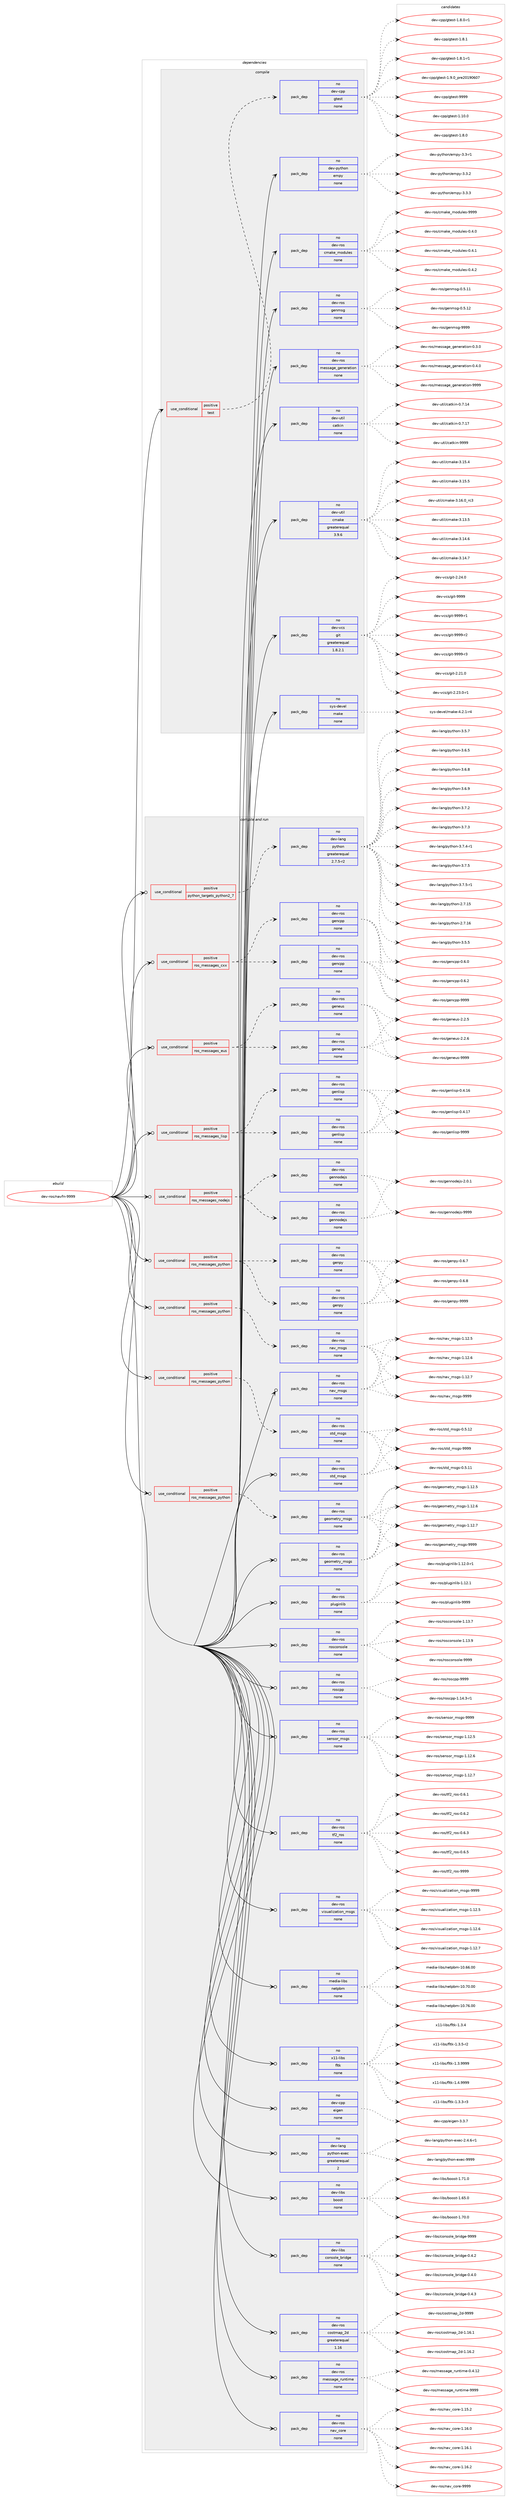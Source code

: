 digraph prolog {

# *************
# Graph options
# *************

newrank=true;
concentrate=true;
compound=true;
graph [rankdir=LR,fontname=Helvetica,fontsize=10,ranksep=1.5];#, ranksep=2.5, nodesep=0.2];
edge  [arrowhead=vee];
node  [fontname=Helvetica,fontsize=10];

# **********
# The ebuild
# **********

subgraph cluster_leftcol {
color=gray;
rank=same;
label=<<i>ebuild</i>>;
id [label="dev-ros/navfn-9999", color=red, width=4, href="../dev-ros/navfn-9999.svg"];
}

# ****************
# The dependencies
# ****************

subgraph cluster_midcol {
color=gray;
label=<<i>dependencies</i>>;
subgraph cluster_compile {
fillcolor="#eeeeee";
style=filled;
label=<<i>compile</i>>;
subgraph cond153958 {
dependency656986 [label=<<TABLE BORDER="0" CELLBORDER="1" CELLSPACING="0" CELLPADDING="4"><TR><TD ROWSPAN="3" CELLPADDING="10">use_conditional</TD></TR><TR><TD>positive</TD></TR><TR><TD>test</TD></TR></TABLE>>, shape=none, color=red];
subgraph pack491122 {
dependency656987 [label=<<TABLE BORDER="0" CELLBORDER="1" CELLSPACING="0" CELLPADDING="4" WIDTH="220"><TR><TD ROWSPAN="6" CELLPADDING="30">pack_dep</TD></TR><TR><TD WIDTH="110">no</TD></TR><TR><TD>dev-cpp</TD></TR><TR><TD>gtest</TD></TR><TR><TD>none</TD></TR><TR><TD></TD></TR></TABLE>>, shape=none, color=blue];
}
dependency656986:e -> dependency656987:w [weight=20,style="dashed",arrowhead="vee"];
}
id:e -> dependency656986:w [weight=20,style="solid",arrowhead="vee"];
subgraph pack491123 {
dependency656988 [label=<<TABLE BORDER="0" CELLBORDER="1" CELLSPACING="0" CELLPADDING="4" WIDTH="220"><TR><TD ROWSPAN="6" CELLPADDING="30">pack_dep</TD></TR><TR><TD WIDTH="110">no</TD></TR><TR><TD>dev-python</TD></TR><TR><TD>empy</TD></TR><TR><TD>none</TD></TR><TR><TD></TD></TR></TABLE>>, shape=none, color=blue];
}
id:e -> dependency656988:w [weight=20,style="solid",arrowhead="vee"];
subgraph pack491124 {
dependency656989 [label=<<TABLE BORDER="0" CELLBORDER="1" CELLSPACING="0" CELLPADDING="4" WIDTH="220"><TR><TD ROWSPAN="6" CELLPADDING="30">pack_dep</TD></TR><TR><TD WIDTH="110">no</TD></TR><TR><TD>dev-ros</TD></TR><TR><TD>cmake_modules</TD></TR><TR><TD>none</TD></TR><TR><TD></TD></TR></TABLE>>, shape=none, color=blue];
}
id:e -> dependency656989:w [weight=20,style="solid",arrowhead="vee"];
subgraph pack491125 {
dependency656990 [label=<<TABLE BORDER="0" CELLBORDER="1" CELLSPACING="0" CELLPADDING="4" WIDTH="220"><TR><TD ROWSPAN="6" CELLPADDING="30">pack_dep</TD></TR><TR><TD WIDTH="110">no</TD></TR><TR><TD>dev-ros</TD></TR><TR><TD>genmsg</TD></TR><TR><TD>none</TD></TR><TR><TD></TD></TR></TABLE>>, shape=none, color=blue];
}
id:e -> dependency656990:w [weight=20,style="solid",arrowhead="vee"];
subgraph pack491126 {
dependency656991 [label=<<TABLE BORDER="0" CELLBORDER="1" CELLSPACING="0" CELLPADDING="4" WIDTH="220"><TR><TD ROWSPAN="6" CELLPADDING="30">pack_dep</TD></TR><TR><TD WIDTH="110">no</TD></TR><TR><TD>dev-ros</TD></TR><TR><TD>message_generation</TD></TR><TR><TD>none</TD></TR><TR><TD></TD></TR></TABLE>>, shape=none, color=blue];
}
id:e -> dependency656991:w [weight=20,style="solid",arrowhead="vee"];
subgraph pack491127 {
dependency656992 [label=<<TABLE BORDER="0" CELLBORDER="1" CELLSPACING="0" CELLPADDING="4" WIDTH="220"><TR><TD ROWSPAN="6" CELLPADDING="30">pack_dep</TD></TR><TR><TD WIDTH="110">no</TD></TR><TR><TD>dev-util</TD></TR><TR><TD>catkin</TD></TR><TR><TD>none</TD></TR><TR><TD></TD></TR></TABLE>>, shape=none, color=blue];
}
id:e -> dependency656992:w [weight=20,style="solid",arrowhead="vee"];
subgraph pack491128 {
dependency656993 [label=<<TABLE BORDER="0" CELLBORDER="1" CELLSPACING="0" CELLPADDING="4" WIDTH="220"><TR><TD ROWSPAN="6" CELLPADDING="30">pack_dep</TD></TR><TR><TD WIDTH="110">no</TD></TR><TR><TD>dev-util</TD></TR><TR><TD>cmake</TD></TR><TR><TD>greaterequal</TD></TR><TR><TD>3.9.6</TD></TR></TABLE>>, shape=none, color=blue];
}
id:e -> dependency656993:w [weight=20,style="solid",arrowhead="vee"];
subgraph pack491129 {
dependency656994 [label=<<TABLE BORDER="0" CELLBORDER="1" CELLSPACING="0" CELLPADDING="4" WIDTH="220"><TR><TD ROWSPAN="6" CELLPADDING="30">pack_dep</TD></TR><TR><TD WIDTH="110">no</TD></TR><TR><TD>dev-vcs</TD></TR><TR><TD>git</TD></TR><TR><TD>greaterequal</TD></TR><TR><TD>1.8.2.1</TD></TR></TABLE>>, shape=none, color=blue];
}
id:e -> dependency656994:w [weight=20,style="solid",arrowhead="vee"];
subgraph pack491130 {
dependency656995 [label=<<TABLE BORDER="0" CELLBORDER="1" CELLSPACING="0" CELLPADDING="4" WIDTH="220"><TR><TD ROWSPAN="6" CELLPADDING="30">pack_dep</TD></TR><TR><TD WIDTH="110">no</TD></TR><TR><TD>sys-devel</TD></TR><TR><TD>make</TD></TR><TR><TD>none</TD></TR><TR><TD></TD></TR></TABLE>>, shape=none, color=blue];
}
id:e -> dependency656995:w [weight=20,style="solid",arrowhead="vee"];
}
subgraph cluster_compileandrun {
fillcolor="#eeeeee";
style=filled;
label=<<i>compile and run</i>>;
subgraph cond153959 {
dependency656996 [label=<<TABLE BORDER="0" CELLBORDER="1" CELLSPACING="0" CELLPADDING="4"><TR><TD ROWSPAN="3" CELLPADDING="10">use_conditional</TD></TR><TR><TD>positive</TD></TR><TR><TD>python_targets_python2_7</TD></TR></TABLE>>, shape=none, color=red];
subgraph pack491131 {
dependency656997 [label=<<TABLE BORDER="0" CELLBORDER="1" CELLSPACING="0" CELLPADDING="4" WIDTH="220"><TR><TD ROWSPAN="6" CELLPADDING="30">pack_dep</TD></TR><TR><TD WIDTH="110">no</TD></TR><TR><TD>dev-lang</TD></TR><TR><TD>python</TD></TR><TR><TD>greaterequal</TD></TR><TR><TD>2.7.5-r2</TD></TR></TABLE>>, shape=none, color=blue];
}
dependency656996:e -> dependency656997:w [weight=20,style="dashed",arrowhead="vee"];
}
id:e -> dependency656996:w [weight=20,style="solid",arrowhead="odotvee"];
subgraph cond153960 {
dependency656998 [label=<<TABLE BORDER="0" CELLBORDER="1" CELLSPACING="0" CELLPADDING="4"><TR><TD ROWSPAN="3" CELLPADDING="10">use_conditional</TD></TR><TR><TD>positive</TD></TR><TR><TD>ros_messages_cxx</TD></TR></TABLE>>, shape=none, color=red];
subgraph pack491132 {
dependency656999 [label=<<TABLE BORDER="0" CELLBORDER="1" CELLSPACING="0" CELLPADDING="4" WIDTH="220"><TR><TD ROWSPAN="6" CELLPADDING="30">pack_dep</TD></TR><TR><TD WIDTH="110">no</TD></TR><TR><TD>dev-ros</TD></TR><TR><TD>gencpp</TD></TR><TR><TD>none</TD></TR><TR><TD></TD></TR></TABLE>>, shape=none, color=blue];
}
dependency656998:e -> dependency656999:w [weight=20,style="dashed",arrowhead="vee"];
subgraph pack491133 {
dependency657000 [label=<<TABLE BORDER="0" CELLBORDER="1" CELLSPACING="0" CELLPADDING="4" WIDTH="220"><TR><TD ROWSPAN="6" CELLPADDING="30">pack_dep</TD></TR><TR><TD WIDTH="110">no</TD></TR><TR><TD>dev-ros</TD></TR><TR><TD>gencpp</TD></TR><TR><TD>none</TD></TR><TR><TD></TD></TR></TABLE>>, shape=none, color=blue];
}
dependency656998:e -> dependency657000:w [weight=20,style="dashed",arrowhead="vee"];
}
id:e -> dependency656998:w [weight=20,style="solid",arrowhead="odotvee"];
subgraph cond153961 {
dependency657001 [label=<<TABLE BORDER="0" CELLBORDER="1" CELLSPACING="0" CELLPADDING="4"><TR><TD ROWSPAN="3" CELLPADDING="10">use_conditional</TD></TR><TR><TD>positive</TD></TR><TR><TD>ros_messages_eus</TD></TR></TABLE>>, shape=none, color=red];
subgraph pack491134 {
dependency657002 [label=<<TABLE BORDER="0" CELLBORDER="1" CELLSPACING="0" CELLPADDING="4" WIDTH="220"><TR><TD ROWSPAN="6" CELLPADDING="30">pack_dep</TD></TR><TR><TD WIDTH="110">no</TD></TR><TR><TD>dev-ros</TD></TR><TR><TD>geneus</TD></TR><TR><TD>none</TD></TR><TR><TD></TD></TR></TABLE>>, shape=none, color=blue];
}
dependency657001:e -> dependency657002:w [weight=20,style="dashed",arrowhead="vee"];
subgraph pack491135 {
dependency657003 [label=<<TABLE BORDER="0" CELLBORDER="1" CELLSPACING="0" CELLPADDING="4" WIDTH="220"><TR><TD ROWSPAN="6" CELLPADDING="30">pack_dep</TD></TR><TR><TD WIDTH="110">no</TD></TR><TR><TD>dev-ros</TD></TR><TR><TD>geneus</TD></TR><TR><TD>none</TD></TR><TR><TD></TD></TR></TABLE>>, shape=none, color=blue];
}
dependency657001:e -> dependency657003:w [weight=20,style="dashed",arrowhead="vee"];
}
id:e -> dependency657001:w [weight=20,style="solid",arrowhead="odotvee"];
subgraph cond153962 {
dependency657004 [label=<<TABLE BORDER="0" CELLBORDER="1" CELLSPACING="0" CELLPADDING="4"><TR><TD ROWSPAN="3" CELLPADDING="10">use_conditional</TD></TR><TR><TD>positive</TD></TR><TR><TD>ros_messages_lisp</TD></TR></TABLE>>, shape=none, color=red];
subgraph pack491136 {
dependency657005 [label=<<TABLE BORDER="0" CELLBORDER="1" CELLSPACING="0" CELLPADDING="4" WIDTH="220"><TR><TD ROWSPAN="6" CELLPADDING="30">pack_dep</TD></TR><TR><TD WIDTH="110">no</TD></TR><TR><TD>dev-ros</TD></TR><TR><TD>genlisp</TD></TR><TR><TD>none</TD></TR><TR><TD></TD></TR></TABLE>>, shape=none, color=blue];
}
dependency657004:e -> dependency657005:w [weight=20,style="dashed",arrowhead="vee"];
subgraph pack491137 {
dependency657006 [label=<<TABLE BORDER="0" CELLBORDER="1" CELLSPACING="0" CELLPADDING="4" WIDTH="220"><TR><TD ROWSPAN="6" CELLPADDING="30">pack_dep</TD></TR><TR><TD WIDTH="110">no</TD></TR><TR><TD>dev-ros</TD></TR><TR><TD>genlisp</TD></TR><TR><TD>none</TD></TR><TR><TD></TD></TR></TABLE>>, shape=none, color=blue];
}
dependency657004:e -> dependency657006:w [weight=20,style="dashed",arrowhead="vee"];
}
id:e -> dependency657004:w [weight=20,style="solid",arrowhead="odotvee"];
subgraph cond153963 {
dependency657007 [label=<<TABLE BORDER="0" CELLBORDER="1" CELLSPACING="0" CELLPADDING="4"><TR><TD ROWSPAN="3" CELLPADDING="10">use_conditional</TD></TR><TR><TD>positive</TD></TR><TR><TD>ros_messages_nodejs</TD></TR></TABLE>>, shape=none, color=red];
subgraph pack491138 {
dependency657008 [label=<<TABLE BORDER="0" CELLBORDER="1" CELLSPACING="0" CELLPADDING="4" WIDTH="220"><TR><TD ROWSPAN="6" CELLPADDING="30">pack_dep</TD></TR><TR><TD WIDTH="110">no</TD></TR><TR><TD>dev-ros</TD></TR><TR><TD>gennodejs</TD></TR><TR><TD>none</TD></TR><TR><TD></TD></TR></TABLE>>, shape=none, color=blue];
}
dependency657007:e -> dependency657008:w [weight=20,style="dashed",arrowhead="vee"];
subgraph pack491139 {
dependency657009 [label=<<TABLE BORDER="0" CELLBORDER="1" CELLSPACING="0" CELLPADDING="4" WIDTH="220"><TR><TD ROWSPAN="6" CELLPADDING="30">pack_dep</TD></TR><TR><TD WIDTH="110">no</TD></TR><TR><TD>dev-ros</TD></TR><TR><TD>gennodejs</TD></TR><TR><TD>none</TD></TR><TR><TD></TD></TR></TABLE>>, shape=none, color=blue];
}
dependency657007:e -> dependency657009:w [weight=20,style="dashed",arrowhead="vee"];
}
id:e -> dependency657007:w [weight=20,style="solid",arrowhead="odotvee"];
subgraph cond153964 {
dependency657010 [label=<<TABLE BORDER="0" CELLBORDER="1" CELLSPACING="0" CELLPADDING="4"><TR><TD ROWSPAN="3" CELLPADDING="10">use_conditional</TD></TR><TR><TD>positive</TD></TR><TR><TD>ros_messages_python</TD></TR></TABLE>>, shape=none, color=red];
subgraph pack491140 {
dependency657011 [label=<<TABLE BORDER="0" CELLBORDER="1" CELLSPACING="0" CELLPADDING="4" WIDTH="220"><TR><TD ROWSPAN="6" CELLPADDING="30">pack_dep</TD></TR><TR><TD WIDTH="110">no</TD></TR><TR><TD>dev-ros</TD></TR><TR><TD>genpy</TD></TR><TR><TD>none</TD></TR><TR><TD></TD></TR></TABLE>>, shape=none, color=blue];
}
dependency657010:e -> dependency657011:w [weight=20,style="dashed",arrowhead="vee"];
subgraph pack491141 {
dependency657012 [label=<<TABLE BORDER="0" CELLBORDER="1" CELLSPACING="0" CELLPADDING="4" WIDTH="220"><TR><TD ROWSPAN="6" CELLPADDING="30">pack_dep</TD></TR><TR><TD WIDTH="110">no</TD></TR><TR><TD>dev-ros</TD></TR><TR><TD>genpy</TD></TR><TR><TD>none</TD></TR><TR><TD></TD></TR></TABLE>>, shape=none, color=blue];
}
dependency657010:e -> dependency657012:w [weight=20,style="dashed",arrowhead="vee"];
}
id:e -> dependency657010:w [weight=20,style="solid",arrowhead="odotvee"];
subgraph cond153965 {
dependency657013 [label=<<TABLE BORDER="0" CELLBORDER="1" CELLSPACING="0" CELLPADDING="4"><TR><TD ROWSPAN="3" CELLPADDING="10">use_conditional</TD></TR><TR><TD>positive</TD></TR><TR><TD>ros_messages_python</TD></TR></TABLE>>, shape=none, color=red];
subgraph pack491142 {
dependency657014 [label=<<TABLE BORDER="0" CELLBORDER="1" CELLSPACING="0" CELLPADDING="4" WIDTH="220"><TR><TD ROWSPAN="6" CELLPADDING="30">pack_dep</TD></TR><TR><TD WIDTH="110">no</TD></TR><TR><TD>dev-ros</TD></TR><TR><TD>geometry_msgs</TD></TR><TR><TD>none</TD></TR><TR><TD></TD></TR></TABLE>>, shape=none, color=blue];
}
dependency657013:e -> dependency657014:w [weight=20,style="dashed",arrowhead="vee"];
}
id:e -> dependency657013:w [weight=20,style="solid",arrowhead="odotvee"];
subgraph cond153966 {
dependency657015 [label=<<TABLE BORDER="0" CELLBORDER="1" CELLSPACING="0" CELLPADDING="4"><TR><TD ROWSPAN="3" CELLPADDING="10">use_conditional</TD></TR><TR><TD>positive</TD></TR><TR><TD>ros_messages_python</TD></TR></TABLE>>, shape=none, color=red];
subgraph pack491143 {
dependency657016 [label=<<TABLE BORDER="0" CELLBORDER="1" CELLSPACING="0" CELLPADDING="4" WIDTH="220"><TR><TD ROWSPAN="6" CELLPADDING="30">pack_dep</TD></TR><TR><TD WIDTH="110">no</TD></TR><TR><TD>dev-ros</TD></TR><TR><TD>nav_msgs</TD></TR><TR><TD>none</TD></TR><TR><TD></TD></TR></TABLE>>, shape=none, color=blue];
}
dependency657015:e -> dependency657016:w [weight=20,style="dashed",arrowhead="vee"];
}
id:e -> dependency657015:w [weight=20,style="solid",arrowhead="odotvee"];
subgraph cond153967 {
dependency657017 [label=<<TABLE BORDER="0" CELLBORDER="1" CELLSPACING="0" CELLPADDING="4"><TR><TD ROWSPAN="3" CELLPADDING="10">use_conditional</TD></TR><TR><TD>positive</TD></TR><TR><TD>ros_messages_python</TD></TR></TABLE>>, shape=none, color=red];
subgraph pack491144 {
dependency657018 [label=<<TABLE BORDER="0" CELLBORDER="1" CELLSPACING="0" CELLPADDING="4" WIDTH="220"><TR><TD ROWSPAN="6" CELLPADDING="30">pack_dep</TD></TR><TR><TD WIDTH="110">no</TD></TR><TR><TD>dev-ros</TD></TR><TR><TD>std_msgs</TD></TR><TR><TD>none</TD></TR><TR><TD></TD></TR></TABLE>>, shape=none, color=blue];
}
dependency657017:e -> dependency657018:w [weight=20,style="dashed",arrowhead="vee"];
}
id:e -> dependency657017:w [weight=20,style="solid",arrowhead="odotvee"];
subgraph pack491145 {
dependency657019 [label=<<TABLE BORDER="0" CELLBORDER="1" CELLSPACING="0" CELLPADDING="4" WIDTH="220"><TR><TD ROWSPAN="6" CELLPADDING="30">pack_dep</TD></TR><TR><TD WIDTH="110">no</TD></TR><TR><TD>dev-cpp</TD></TR><TR><TD>eigen</TD></TR><TR><TD>none</TD></TR><TR><TD></TD></TR></TABLE>>, shape=none, color=blue];
}
id:e -> dependency657019:w [weight=20,style="solid",arrowhead="odotvee"];
subgraph pack491146 {
dependency657020 [label=<<TABLE BORDER="0" CELLBORDER="1" CELLSPACING="0" CELLPADDING="4" WIDTH="220"><TR><TD ROWSPAN="6" CELLPADDING="30">pack_dep</TD></TR><TR><TD WIDTH="110">no</TD></TR><TR><TD>dev-lang</TD></TR><TR><TD>python-exec</TD></TR><TR><TD>greaterequal</TD></TR><TR><TD>2</TD></TR></TABLE>>, shape=none, color=blue];
}
id:e -> dependency657020:w [weight=20,style="solid",arrowhead="odotvee"];
subgraph pack491147 {
dependency657021 [label=<<TABLE BORDER="0" CELLBORDER="1" CELLSPACING="0" CELLPADDING="4" WIDTH="220"><TR><TD ROWSPAN="6" CELLPADDING="30">pack_dep</TD></TR><TR><TD WIDTH="110">no</TD></TR><TR><TD>dev-libs</TD></TR><TR><TD>boost</TD></TR><TR><TD>none</TD></TR><TR><TD></TD></TR></TABLE>>, shape=none, color=blue];
}
id:e -> dependency657021:w [weight=20,style="solid",arrowhead="odotvee"];
subgraph pack491148 {
dependency657022 [label=<<TABLE BORDER="0" CELLBORDER="1" CELLSPACING="0" CELLPADDING="4" WIDTH="220"><TR><TD ROWSPAN="6" CELLPADDING="30">pack_dep</TD></TR><TR><TD WIDTH="110">no</TD></TR><TR><TD>dev-libs</TD></TR><TR><TD>console_bridge</TD></TR><TR><TD>none</TD></TR><TR><TD></TD></TR></TABLE>>, shape=none, color=blue];
}
id:e -> dependency657022:w [weight=20,style="solid",arrowhead="odotvee"];
subgraph pack491149 {
dependency657023 [label=<<TABLE BORDER="0" CELLBORDER="1" CELLSPACING="0" CELLPADDING="4" WIDTH="220"><TR><TD ROWSPAN="6" CELLPADDING="30">pack_dep</TD></TR><TR><TD WIDTH="110">no</TD></TR><TR><TD>dev-ros</TD></TR><TR><TD>costmap_2d</TD></TR><TR><TD>greaterequal</TD></TR><TR><TD>1.16</TD></TR></TABLE>>, shape=none, color=blue];
}
id:e -> dependency657023:w [weight=20,style="solid",arrowhead="odotvee"];
subgraph pack491150 {
dependency657024 [label=<<TABLE BORDER="0" CELLBORDER="1" CELLSPACING="0" CELLPADDING="4" WIDTH="220"><TR><TD ROWSPAN="6" CELLPADDING="30">pack_dep</TD></TR><TR><TD WIDTH="110">no</TD></TR><TR><TD>dev-ros</TD></TR><TR><TD>geometry_msgs</TD></TR><TR><TD>none</TD></TR><TR><TD></TD></TR></TABLE>>, shape=none, color=blue];
}
id:e -> dependency657024:w [weight=20,style="solid",arrowhead="odotvee"];
subgraph pack491151 {
dependency657025 [label=<<TABLE BORDER="0" CELLBORDER="1" CELLSPACING="0" CELLPADDING="4" WIDTH="220"><TR><TD ROWSPAN="6" CELLPADDING="30">pack_dep</TD></TR><TR><TD WIDTH="110">no</TD></TR><TR><TD>dev-ros</TD></TR><TR><TD>message_runtime</TD></TR><TR><TD>none</TD></TR><TR><TD></TD></TR></TABLE>>, shape=none, color=blue];
}
id:e -> dependency657025:w [weight=20,style="solid",arrowhead="odotvee"];
subgraph pack491152 {
dependency657026 [label=<<TABLE BORDER="0" CELLBORDER="1" CELLSPACING="0" CELLPADDING="4" WIDTH="220"><TR><TD ROWSPAN="6" CELLPADDING="30">pack_dep</TD></TR><TR><TD WIDTH="110">no</TD></TR><TR><TD>dev-ros</TD></TR><TR><TD>nav_core</TD></TR><TR><TD>none</TD></TR><TR><TD></TD></TR></TABLE>>, shape=none, color=blue];
}
id:e -> dependency657026:w [weight=20,style="solid",arrowhead="odotvee"];
subgraph pack491153 {
dependency657027 [label=<<TABLE BORDER="0" CELLBORDER="1" CELLSPACING="0" CELLPADDING="4" WIDTH="220"><TR><TD ROWSPAN="6" CELLPADDING="30">pack_dep</TD></TR><TR><TD WIDTH="110">no</TD></TR><TR><TD>dev-ros</TD></TR><TR><TD>nav_msgs</TD></TR><TR><TD>none</TD></TR><TR><TD></TD></TR></TABLE>>, shape=none, color=blue];
}
id:e -> dependency657027:w [weight=20,style="solid",arrowhead="odotvee"];
subgraph pack491154 {
dependency657028 [label=<<TABLE BORDER="0" CELLBORDER="1" CELLSPACING="0" CELLPADDING="4" WIDTH="220"><TR><TD ROWSPAN="6" CELLPADDING="30">pack_dep</TD></TR><TR><TD WIDTH="110">no</TD></TR><TR><TD>dev-ros</TD></TR><TR><TD>pluginlib</TD></TR><TR><TD>none</TD></TR><TR><TD></TD></TR></TABLE>>, shape=none, color=blue];
}
id:e -> dependency657028:w [weight=20,style="solid",arrowhead="odotvee"];
subgraph pack491155 {
dependency657029 [label=<<TABLE BORDER="0" CELLBORDER="1" CELLSPACING="0" CELLPADDING="4" WIDTH="220"><TR><TD ROWSPAN="6" CELLPADDING="30">pack_dep</TD></TR><TR><TD WIDTH="110">no</TD></TR><TR><TD>dev-ros</TD></TR><TR><TD>rosconsole</TD></TR><TR><TD>none</TD></TR><TR><TD></TD></TR></TABLE>>, shape=none, color=blue];
}
id:e -> dependency657029:w [weight=20,style="solid",arrowhead="odotvee"];
subgraph pack491156 {
dependency657030 [label=<<TABLE BORDER="0" CELLBORDER="1" CELLSPACING="0" CELLPADDING="4" WIDTH="220"><TR><TD ROWSPAN="6" CELLPADDING="30">pack_dep</TD></TR><TR><TD WIDTH="110">no</TD></TR><TR><TD>dev-ros</TD></TR><TR><TD>roscpp</TD></TR><TR><TD>none</TD></TR><TR><TD></TD></TR></TABLE>>, shape=none, color=blue];
}
id:e -> dependency657030:w [weight=20,style="solid",arrowhead="odotvee"];
subgraph pack491157 {
dependency657031 [label=<<TABLE BORDER="0" CELLBORDER="1" CELLSPACING="0" CELLPADDING="4" WIDTH="220"><TR><TD ROWSPAN="6" CELLPADDING="30">pack_dep</TD></TR><TR><TD WIDTH="110">no</TD></TR><TR><TD>dev-ros</TD></TR><TR><TD>sensor_msgs</TD></TR><TR><TD>none</TD></TR><TR><TD></TD></TR></TABLE>>, shape=none, color=blue];
}
id:e -> dependency657031:w [weight=20,style="solid",arrowhead="odotvee"];
subgraph pack491158 {
dependency657032 [label=<<TABLE BORDER="0" CELLBORDER="1" CELLSPACING="0" CELLPADDING="4" WIDTH="220"><TR><TD ROWSPAN="6" CELLPADDING="30">pack_dep</TD></TR><TR><TD WIDTH="110">no</TD></TR><TR><TD>dev-ros</TD></TR><TR><TD>std_msgs</TD></TR><TR><TD>none</TD></TR><TR><TD></TD></TR></TABLE>>, shape=none, color=blue];
}
id:e -> dependency657032:w [weight=20,style="solid",arrowhead="odotvee"];
subgraph pack491159 {
dependency657033 [label=<<TABLE BORDER="0" CELLBORDER="1" CELLSPACING="0" CELLPADDING="4" WIDTH="220"><TR><TD ROWSPAN="6" CELLPADDING="30">pack_dep</TD></TR><TR><TD WIDTH="110">no</TD></TR><TR><TD>dev-ros</TD></TR><TR><TD>tf2_ros</TD></TR><TR><TD>none</TD></TR><TR><TD></TD></TR></TABLE>>, shape=none, color=blue];
}
id:e -> dependency657033:w [weight=20,style="solid",arrowhead="odotvee"];
subgraph pack491160 {
dependency657034 [label=<<TABLE BORDER="0" CELLBORDER="1" CELLSPACING="0" CELLPADDING="4" WIDTH="220"><TR><TD ROWSPAN="6" CELLPADDING="30">pack_dep</TD></TR><TR><TD WIDTH="110">no</TD></TR><TR><TD>dev-ros</TD></TR><TR><TD>visualization_msgs</TD></TR><TR><TD>none</TD></TR><TR><TD></TD></TR></TABLE>>, shape=none, color=blue];
}
id:e -> dependency657034:w [weight=20,style="solid",arrowhead="odotvee"];
subgraph pack491161 {
dependency657035 [label=<<TABLE BORDER="0" CELLBORDER="1" CELLSPACING="0" CELLPADDING="4" WIDTH="220"><TR><TD ROWSPAN="6" CELLPADDING="30">pack_dep</TD></TR><TR><TD WIDTH="110">no</TD></TR><TR><TD>media-libs</TD></TR><TR><TD>netpbm</TD></TR><TR><TD>none</TD></TR><TR><TD></TD></TR></TABLE>>, shape=none, color=blue];
}
id:e -> dependency657035:w [weight=20,style="solid",arrowhead="odotvee"];
subgraph pack491162 {
dependency657036 [label=<<TABLE BORDER="0" CELLBORDER="1" CELLSPACING="0" CELLPADDING="4" WIDTH="220"><TR><TD ROWSPAN="6" CELLPADDING="30">pack_dep</TD></TR><TR><TD WIDTH="110">no</TD></TR><TR><TD>x11-libs</TD></TR><TR><TD>fltk</TD></TR><TR><TD>none</TD></TR><TR><TD></TD></TR></TABLE>>, shape=none, color=blue];
}
id:e -> dependency657036:w [weight=20,style="solid",arrowhead="odotvee"];
}
subgraph cluster_run {
fillcolor="#eeeeee";
style=filled;
label=<<i>run</i>>;
}
}

# **************
# The candidates
# **************

subgraph cluster_choices {
rank=same;
color=gray;
label=<<i>candidates</i>>;

subgraph choice491122 {
color=black;
nodesep=1;
choice10010111845991121124710311610111511645494649484648 [label="dev-cpp/gtest-1.10.0", color=red, width=4,href="../dev-cpp/gtest-1.10.0.svg"];
choice100101118459911211247103116101115116454946564648 [label="dev-cpp/gtest-1.8.0", color=red, width=4,href="../dev-cpp/gtest-1.8.0.svg"];
choice1001011184599112112471031161011151164549465646484511449 [label="dev-cpp/gtest-1.8.0-r1", color=red, width=4,href="../dev-cpp/gtest-1.8.0-r1.svg"];
choice100101118459911211247103116101115116454946564649 [label="dev-cpp/gtest-1.8.1", color=red, width=4,href="../dev-cpp/gtest-1.8.1.svg"];
choice1001011184599112112471031161011151164549465646494511449 [label="dev-cpp/gtest-1.8.1-r1", color=red, width=4,href="../dev-cpp/gtest-1.8.1-r1.svg"];
choice100101118459911211247103116101115116454946574648951121141015048495748544855 [label="dev-cpp/gtest-1.9.0_pre20190607", color=red, width=4,href="../dev-cpp/gtest-1.9.0_pre20190607.svg"];
choice1001011184599112112471031161011151164557575757 [label="dev-cpp/gtest-9999", color=red, width=4,href="../dev-cpp/gtest-9999.svg"];
dependency656987:e -> choice10010111845991121124710311610111511645494649484648:w [style=dotted,weight="100"];
dependency656987:e -> choice100101118459911211247103116101115116454946564648:w [style=dotted,weight="100"];
dependency656987:e -> choice1001011184599112112471031161011151164549465646484511449:w [style=dotted,weight="100"];
dependency656987:e -> choice100101118459911211247103116101115116454946564649:w [style=dotted,weight="100"];
dependency656987:e -> choice1001011184599112112471031161011151164549465646494511449:w [style=dotted,weight="100"];
dependency656987:e -> choice100101118459911211247103116101115116454946574648951121141015048495748544855:w [style=dotted,weight="100"];
dependency656987:e -> choice1001011184599112112471031161011151164557575757:w [style=dotted,weight="100"];
}
subgraph choice491123 {
color=black;
nodesep=1;
choice1001011184511212111610411111047101109112121455146514511449 [label="dev-python/empy-3.3-r1", color=red, width=4,href="../dev-python/empy-3.3-r1.svg"];
choice1001011184511212111610411111047101109112121455146514650 [label="dev-python/empy-3.3.2", color=red, width=4,href="../dev-python/empy-3.3.2.svg"];
choice1001011184511212111610411111047101109112121455146514651 [label="dev-python/empy-3.3.3", color=red, width=4,href="../dev-python/empy-3.3.3.svg"];
dependency656988:e -> choice1001011184511212111610411111047101109112121455146514511449:w [style=dotted,weight="100"];
dependency656988:e -> choice1001011184511212111610411111047101109112121455146514650:w [style=dotted,weight="100"];
dependency656988:e -> choice1001011184511212111610411111047101109112121455146514651:w [style=dotted,weight="100"];
}
subgraph choice491124 {
color=black;
nodesep=1;
choice1001011184511411111547991099710710195109111100117108101115454846524648 [label="dev-ros/cmake_modules-0.4.0", color=red, width=4,href="../dev-ros/cmake_modules-0.4.0.svg"];
choice1001011184511411111547991099710710195109111100117108101115454846524649 [label="dev-ros/cmake_modules-0.4.1", color=red, width=4,href="../dev-ros/cmake_modules-0.4.1.svg"];
choice1001011184511411111547991099710710195109111100117108101115454846524650 [label="dev-ros/cmake_modules-0.4.2", color=red, width=4,href="../dev-ros/cmake_modules-0.4.2.svg"];
choice10010111845114111115479910997107101951091111001171081011154557575757 [label="dev-ros/cmake_modules-9999", color=red, width=4,href="../dev-ros/cmake_modules-9999.svg"];
dependency656989:e -> choice1001011184511411111547991099710710195109111100117108101115454846524648:w [style=dotted,weight="100"];
dependency656989:e -> choice1001011184511411111547991099710710195109111100117108101115454846524649:w [style=dotted,weight="100"];
dependency656989:e -> choice1001011184511411111547991099710710195109111100117108101115454846524650:w [style=dotted,weight="100"];
dependency656989:e -> choice10010111845114111115479910997107101951091111001171081011154557575757:w [style=dotted,weight="100"];
}
subgraph choice491125 {
color=black;
nodesep=1;
choice100101118451141111154710310111010911510345484653464949 [label="dev-ros/genmsg-0.5.11", color=red, width=4,href="../dev-ros/genmsg-0.5.11.svg"];
choice100101118451141111154710310111010911510345484653464950 [label="dev-ros/genmsg-0.5.12", color=red, width=4,href="../dev-ros/genmsg-0.5.12.svg"];
choice10010111845114111115471031011101091151034557575757 [label="dev-ros/genmsg-9999", color=red, width=4,href="../dev-ros/genmsg-9999.svg"];
dependency656990:e -> choice100101118451141111154710310111010911510345484653464949:w [style=dotted,weight="100"];
dependency656990:e -> choice100101118451141111154710310111010911510345484653464950:w [style=dotted,weight="100"];
dependency656990:e -> choice10010111845114111115471031011101091151034557575757:w [style=dotted,weight="100"];
}
subgraph choice491126 {
color=black;
nodesep=1;
choice1001011184511411111547109101115115971031019510310111010111497116105111110454846514648 [label="dev-ros/message_generation-0.3.0", color=red, width=4,href="../dev-ros/message_generation-0.3.0.svg"];
choice1001011184511411111547109101115115971031019510310111010111497116105111110454846524648 [label="dev-ros/message_generation-0.4.0", color=red, width=4,href="../dev-ros/message_generation-0.4.0.svg"];
choice10010111845114111115471091011151159710310195103101110101114971161051111104557575757 [label="dev-ros/message_generation-9999", color=red, width=4,href="../dev-ros/message_generation-9999.svg"];
dependency656991:e -> choice1001011184511411111547109101115115971031019510310111010111497116105111110454846514648:w [style=dotted,weight="100"];
dependency656991:e -> choice1001011184511411111547109101115115971031019510310111010111497116105111110454846524648:w [style=dotted,weight="100"];
dependency656991:e -> choice10010111845114111115471091011151159710310195103101110101114971161051111104557575757:w [style=dotted,weight="100"];
}
subgraph choice491127 {
color=black;
nodesep=1;
choice1001011184511711610510847999711610710511045484655464952 [label="dev-util/catkin-0.7.14", color=red, width=4,href="../dev-util/catkin-0.7.14.svg"];
choice1001011184511711610510847999711610710511045484655464955 [label="dev-util/catkin-0.7.17", color=red, width=4,href="../dev-util/catkin-0.7.17.svg"];
choice100101118451171161051084799971161071051104557575757 [label="dev-util/catkin-9999", color=red, width=4,href="../dev-util/catkin-9999.svg"];
dependency656992:e -> choice1001011184511711610510847999711610710511045484655464952:w [style=dotted,weight="100"];
dependency656992:e -> choice1001011184511711610510847999711610710511045484655464955:w [style=dotted,weight="100"];
dependency656992:e -> choice100101118451171161051084799971161071051104557575757:w [style=dotted,weight="100"];
}
subgraph choice491128 {
color=black;
nodesep=1;
choice1001011184511711610510847991099710710145514649514653 [label="dev-util/cmake-3.13.5", color=red, width=4,href="../dev-util/cmake-3.13.5.svg"];
choice1001011184511711610510847991099710710145514649524654 [label="dev-util/cmake-3.14.6", color=red, width=4,href="../dev-util/cmake-3.14.6.svg"];
choice1001011184511711610510847991099710710145514649524655 [label="dev-util/cmake-3.14.7", color=red, width=4,href="../dev-util/cmake-3.14.7.svg"];
choice1001011184511711610510847991099710710145514649534652 [label="dev-util/cmake-3.15.4", color=red, width=4,href="../dev-util/cmake-3.15.4.svg"];
choice1001011184511711610510847991099710710145514649534653 [label="dev-util/cmake-3.15.5", color=red, width=4,href="../dev-util/cmake-3.15.5.svg"];
choice1001011184511711610510847991099710710145514649544648951149951 [label="dev-util/cmake-3.16.0_rc3", color=red, width=4,href="../dev-util/cmake-3.16.0_rc3.svg"];
dependency656993:e -> choice1001011184511711610510847991099710710145514649514653:w [style=dotted,weight="100"];
dependency656993:e -> choice1001011184511711610510847991099710710145514649524654:w [style=dotted,weight="100"];
dependency656993:e -> choice1001011184511711610510847991099710710145514649524655:w [style=dotted,weight="100"];
dependency656993:e -> choice1001011184511711610510847991099710710145514649534652:w [style=dotted,weight="100"];
dependency656993:e -> choice1001011184511711610510847991099710710145514649534653:w [style=dotted,weight="100"];
dependency656993:e -> choice1001011184511711610510847991099710710145514649544648951149951:w [style=dotted,weight="100"];
}
subgraph choice491129 {
color=black;
nodesep=1;
choice10010111845118991154710310511645504650494648 [label="dev-vcs/git-2.21.0", color=red, width=4,href="../dev-vcs/git-2.21.0.svg"];
choice100101118451189911547103105116455046505146484511449 [label="dev-vcs/git-2.23.0-r1", color=red, width=4,href="../dev-vcs/git-2.23.0-r1.svg"];
choice10010111845118991154710310511645504650524648 [label="dev-vcs/git-2.24.0", color=red, width=4,href="../dev-vcs/git-2.24.0.svg"];
choice1001011184511899115471031051164557575757 [label="dev-vcs/git-9999", color=red, width=4,href="../dev-vcs/git-9999.svg"];
choice10010111845118991154710310511645575757574511449 [label="dev-vcs/git-9999-r1", color=red, width=4,href="../dev-vcs/git-9999-r1.svg"];
choice10010111845118991154710310511645575757574511450 [label="dev-vcs/git-9999-r2", color=red, width=4,href="../dev-vcs/git-9999-r2.svg"];
choice10010111845118991154710310511645575757574511451 [label="dev-vcs/git-9999-r3", color=red, width=4,href="../dev-vcs/git-9999-r3.svg"];
dependency656994:e -> choice10010111845118991154710310511645504650494648:w [style=dotted,weight="100"];
dependency656994:e -> choice100101118451189911547103105116455046505146484511449:w [style=dotted,weight="100"];
dependency656994:e -> choice10010111845118991154710310511645504650524648:w [style=dotted,weight="100"];
dependency656994:e -> choice1001011184511899115471031051164557575757:w [style=dotted,weight="100"];
dependency656994:e -> choice10010111845118991154710310511645575757574511449:w [style=dotted,weight="100"];
dependency656994:e -> choice10010111845118991154710310511645575757574511450:w [style=dotted,weight="100"];
dependency656994:e -> choice10010111845118991154710310511645575757574511451:w [style=dotted,weight="100"];
}
subgraph choice491130 {
color=black;
nodesep=1;
choice1151211154510010111810110847109971071014552465046494511452 [label="sys-devel/make-4.2.1-r4", color=red, width=4,href="../sys-devel/make-4.2.1-r4.svg"];
dependency656995:e -> choice1151211154510010111810110847109971071014552465046494511452:w [style=dotted,weight="100"];
}
subgraph choice491131 {
color=black;
nodesep=1;
choice10010111845108971101034711212111610411111045504655464953 [label="dev-lang/python-2.7.15", color=red, width=4,href="../dev-lang/python-2.7.15.svg"];
choice10010111845108971101034711212111610411111045504655464954 [label="dev-lang/python-2.7.16", color=red, width=4,href="../dev-lang/python-2.7.16.svg"];
choice100101118451089711010347112121116104111110455146534653 [label="dev-lang/python-3.5.5", color=red, width=4,href="../dev-lang/python-3.5.5.svg"];
choice100101118451089711010347112121116104111110455146534655 [label="dev-lang/python-3.5.7", color=red, width=4,href="../dev-lang/python-3.5.7.svg"];
choice100101118451089711010347112121116104111110455146544653 [label="dev-lang/python-3.6.5", color=red, width=4,href="../dev-lang/python-3.6.5.svg"];
choice100101118451089711010347112121116104111110455146544656 [label="dev-lang/python-3.6.8", color=red, width=4,href="../dev-lang/python-3.6.8.svg"];
choice100101118451089711010347112121116104111110455146544657 [label="dev-lang/python-3.6.9", color=red, width=4,href="../dev-lang/python-3.6.9.svg"];
choice100101118451089711010347112121116104111110455146554650 [label="dev-lang/python-3.7.2", color=red, width=4,href="../dev-lang/python-3.7.2.svg"];
choice100101118451089711010347112121116104111110455146554651 [label="dev-lang/python-3.7.3", color=red, width=4,href="../dev-lang/python-3.7.3.svg"];
choice1001011184510897110103471121211161041111104551465546524511449 [label="dev-lang/python-3.7.4-r1", color=red, width=4,href="../dev-lang/python-3.7.4-r1.svg"];
choice100101118451089711010347112121116104111110455146554653 [label="dev-lang/python-3.7.5", color=red, width=4,href="../dev-lang/python-3.7.5.svg"];
choice1001011184510897110103471121211161041111104551465546534511449 [label="dev-lang/python-3.7.5-r1", color=red, width=4,href="../dev-lang/python-3.7.5-r1.svg"];
dependency656997:e -> choice10010111845108971101034711212111610411111045504655464953:w [style=dotted,weight="100"];
dependency656997:e -> choice10010111845108971101034711212111610411111045504655464954:w [style=dotted,weight="100"];
dependency656997:e -> choice100101118451089711010347112121116104111110455146534653:w [style=dotted,weight="100"];
dependency656997:e -> choice100101118451089711010347112121116104111110455146534655:w [style=dotted,weight="100"];
dependency656997:e -> choice100101118451089711010347112121116104111110455146544653:w [style=dotted,weight="100"];
dependency656997:e -> choice100101118451089711010347112121116104111110455146544656:w [style=dotted,weight="100"];
dependency656997:e -> choice100101118451089711010347112121116104111110455146544657:w [style=dotted,weight="100"];
dependency656997:e -> choice100101118451089711010347112121116104111110455146554650:w [style=dotted,weight="100"];
dependency656997:e -> choice100101118451089711010347112121116104111110455146554651:w [style=dotted,weight="100"];
dependency656997:e -> choice1001011184510897110103471121211161041111104551465546524511449:w [style=dotted,weight="100"];
dependency656997:e -> choice100101118451089711010347112121116104111110455146554653:w [style=dotted,weight="100"];
dependency656997:e -> choice1001011184510897110103471121211161041111104551465546534511449:w [style=dotted,weight="100"];
}
subgraph choice491132 {
color=black;
nodesep=1;
choice100101118451141111154710310111099112112454846544648 [label="dev-ros/gencpp-0.6.0", color=red, width=4,href="../dev-ros/gencpp-0.6.0.svg"];
choice100101118451141111154710310111099112112454846544650 [label="dev-ros/gencpp-0.6.2", color=red, width=4,href="../dev-ros/gencpp-0.6.2.svg"];
choice1001011184511411111547103101110991121124557575757 [label="dev-ros/gencpp-9999", color=red, width=4,href="../dev-ros/gencpp-9999.svg"];
dependency656999:e -> choice100101118451141111154710310111099112112454846544648:w [style=dotted,weight="100"];
dependency656999:e -> choice100101118451141111154710310111099112112454846544650:w [style=dotted,weight="100"];
dependency656999:e -> choice1001011184511411111547103101110991121124557575757:w [style=dotted,weight="100"];
}
subgraph choice491133 {
color=black;
nodesep=1;
choice100101118451141111154710310111099112112454846544648 [label="dev-ros/gencpp-0.6.0", color=red, width=4,href="../dev-ros/gencpp-0.6.0.svg"];
choice100101118451141111154710310111099112112454846544650 [label="dev-ros/gencpp-0.6.2", color=red, width=4,href="../dev-ros/gencpp-0.6.2.svg"];
choice1001011184511411111547103101110991121124557575757 [label="dev-ros/gencpp-9999", color=red, width=4,href="../dev-ros/gencpp-9999.svg"];
dependency657000:e -> choice100101118451141111154710310111099112112454846544648:w [style=dotted,weight="100"];
dependency657000:e -> choice100101118451141111154710310111099112112454846544650:w [style=dotted,weight="100"];
dependency657000:e -> choice1001011184511411111547103101110991121124557575757:w [style=dotted,weight="100"];
}
subgraph choice491134 {
color=black;
nodesep=1;
choice1001011184511411111547103101110101117115455046504653 [label="dev-ros/geneus-2.2.5", color=red, width=4,href="../dev-ros/geneus-2.2.5.svg"];
choice1001011184511411111547103101110101117115455046504654 [label="dev-ros/geneus-2.2.6", color=red, width=4,href="../dev-ros/geneus-2.2.6.svg"];
choice10010111845114111115471031011101011171154557575757 [label="dev-ros/geneus-9999", color=red, width=4,href="../dev-ros/geneus-9999.svg"];
dependency657002:e -> choice1001011184511411111547103101110101117115455046504653:w [style=dotted,weight="100"];
dependency657002:e -> choice1001011184511411111547103101110101117115455046504654:w [style=dotted,weight="100"];
dependency657002:e -> choice10010111845114111115471031011101011171154557575757:w [style=dotted,weight="100"];
}
subgraph choice491135 {
color=black;
nodesep=1;
choice1001011184511411111547103101110101117115455046504653 [label="dev-ros/geneus-2.2.5", color=red, width=4,href="../dev-ros/geneus-2.2.5.svg"];
choice1001011184511411111547103101110101117115455046504654 [label="dev-ros/geneus-2.2.6", color=red, width=4,href="../dev-ros/geneus-2.2.6.svg"];
choice10010111845114111115471031011101011171154557575757 [label="dev-ros/geneus-9999", color=red, width=4,href="../dev-ros/geneus-9999.svg"];
dependency657003:e -> choice1001011184511411111547103101110101117115455046504653:w [style=dotted,weight="100"];
dependency657003:e -> choice1001011184511411111547103101110101117115455046504654:w [style=dotted,weight="100"];
dependency657003:e -> choice10010111845114111115471031011101011171154557575757:w [style=dotted,weight="100"];
}
subgraph choice491136 {
color=black;
nodesep=1;
choice100101118451141111154710310111010810511511245484652464954 [label="dev-ros/genlisp-0.4.16", color=red, width=4,href="../dev-ros/genlisp-0.4.16.svg"];
choice100101118451141111154710310111010810511511245484652464955 [label="dev-ros/genlisp-0.4.17", color=red, width=4,href="../dev-ros/genlisp-0.4.17.svg"];
choice10010111845114111115471031011101081051151124557575757 [label="dev-ros/genlisp-9999", color=red, width=4,href="../dev-ros/genlisp-9999.svg"];
dependency657005:e -> choice100101118451141111154710310111010810511511245484652464954:w [style=dotted,weight="100"];
dependency657005:e -> choice100101118451141111154710310111010810511511245484652464955:w [style=dotted,weight="100"];
dependency657005:e -> choice10010111845114111115471031011101081051151124557575757:w [style=dotted,weight="100"];
}
subgraph choice491137 {
color=black;
nodesep=1;
choice100101118451141111154710310111010810511511245484652464954 [label="dev-ros/genlisp-0.4.16", color=red, width=4,href="../dev-ros/genlisp-0.4.16.svg"];
choice100101118451141111154710310111010810511511245484652464955 [label="dev-ros/genlisp-0.4.17", color=red, width=4,href="../dev-ros/genlisp-0.4.17.svg"];
choice10010111845114111115471031011101081051151124557575757 [label="dev-ros/genlisp-9999", color=red, width=4,href="../dev-ros/genlisp-9999.svg"];
dependency657006:e -> choice100101118451141111154710310111010810511511245484652464954:w [style=dotted,weight="100"];
dependency657006:e -> choice100101118451141111154710310111010810511511245484652464955:w [style=dotted,weight="100"];
dependency657006:e -> choice10010111845114111115471031011101081051151124557575757:w [style=dotted,weight="100"];
}
subgraph choice491138 {
color=black;
nodesep=1;
choice1001011184511411111547103101110110111100101106115455046484649 [label="dev-ros/gennodejs-2.0.1", color=red, width=4,href="../dev-ros/gennodejs-2.0.1.svg"];
choice10010111845114111115471031011101101111001011061154557575757 [label="dev-ros/gennodejs-9999", color=red, width=4,href="../dev-ros/gennodejs-9999.svg"];
dependency657008:e -> choice1001011184511411111547103101110110111100101106115455046484649:w [style=dotted,weight="100"];
dependency657008:e -> choice10010111845114111115471031011101101111001011061154557575757:w [style=dotted,weight="100"];
}
subgraph choice491139 {
color=black;
nodesep=1;
choice1001011184511411111547103101110110111100101106115455046484649 [label="dev-ros/gennodejs-2.0.1", color=red, width=4,href="../dev-ros/gennodejs-2.0.1.svg"];
choice10010111845114111115471031011101101111001011061154557575757 [label="dev-ros/gennodejs-9999", color=red, width=4,href="../dev-ros/gennodejs-9999.svg"];
dependency657009:e -> choice1001011184511411111547103101110110111100101106115455046484649:w [style=dotted,weight="100"];
dependency657009:e -> choice10010111845114111115471031011101101111001011061154557575757:w [style=dotted,weight="100"];
}
subgraph choice491140 {
color=black;
nodesep=1;
choice1001011184511411111547103101110112121454846544655 [label="dev-ros/genpy-0.6.7", color=red, width=4,href="../dev-ros/genpy-0.6.7.svg"];
choice1001011184511411111547103101110112121454846544656 [label="dev-ros/genpy-0.6.8", color=red, width=4,href="../dev-ros/genpy-0.6.8.svg"];
choice10010111845114111115471031011101121214557575757 [label="dev-ros/genpy-9999", color=red, width=4,href="../dev-ros/genpy-9999.svg"];
dependency657011:e -> choice1001011184511411111547103101110112121454846544655:w [style=dotted,weight="100"];
dependency657011:e -> choice1001011184511411111547103101110112121454846544656:w [style=dotted,weight="100"];
dependency657011:e -> choice10010111845114111115471031011101121214557575757:w [style=dotted,weight="100"];
}
subgraph choice491141 {
color=black;
nodesep=1;
choice1001011184511411111547103101110112121454846544655 [label="dev-ros/genpy-0.6.7", color=red, width=4,href="../dev-ros/genpy-0.6.7.svg"];
choice1001011184511411111547103101110112121454846544656 [label="dev-ros/genpy-0.6.8", color=red, width=4,href="../dev-ros/genpy-0.6.8.svg"];
choice10010111845114111115471031011101121214557575757 [label="dev-ros/genpy-9999", color=red, width=4,href="../dev-ros/genpy-9999.svg"];
dependency657012:e -> choice1001011184511411111547103101110112121454846544655:w [style=dotted,weight="100"];
dependency657012:e -> choice1001011184511411111547103101110112121454846544656:w [style=dotted,weight="100"];
dependency657012:e -> choice10010111845114111115471031011101121214557575757:w [style=dotted,weight="100"];
}
subgraph choice491142 {
color=black;
nodesep=1;
choice10010111845114111115471031011111091011161141219510911510311545494649504653 [label="dev-ros/geometry_msgs-1.12.5", color=red, width=4,href="../dev-ros/geometry_msgs-1.12.5.svg"];
choice10010111845114111115471031011111091011161141219510911510311545494649504654 [label="dev-ros/geometry_msgs-1.12.6", color=red, width=4,href="../dev-ros/geometry_msgs-1.12.6.svg"];
choice10010111845114111115471031011111091011161141219510911510311545494649504655 [label="dev-ros/geometry_msgs-1.12.7", color=red, width=4,href="../dev-ros/geometry_msgs-1.12.7.svg"];
choice1001011184511411111547103101111109101116114121951091151031154557575757 [label="dev-ros/geometry_msgs-9999", color=red, width=4,href="../dev-ros/geometry_msgs-9999.svg"];
dependency657014:e -> choice10010111845114111115471031011111091011161141219510911510311545494649504653:w [style=dotted,weight="100"];
dependency657014:e -> choice10010111845114111115471031011111091011161141219510911510311545494649504654:w [style=dotted,weight="100"];
dependency657014:e -> choice10010111845114111115471031011111091011161141219510911510311545494649504655:w [style=dotted,weight="100"];
dependency657014:e -> choice1001011184511411111547103101111109101116114121951091151031154557575757:w [style=dotted,weight="100"];
}
subgraph choice491143 {
color=black;
nodesep=1;
choice1001011184511411111547110971189510911510311545494649504653 [label="dev-ros/nav_msgs-1.12.5", color=red, width=4,href="../dev-ros/nav_msgs-1.12.5.svg"];
choice1001011184511411111547110971189510911510311545494649504654 [label="dev-ros/nav_msgs-1.12.6", color=red, width=4,href="../dev-ros/nav_msgs-1.12.6.svg"];
choice1001011184511411111547110971189510911510311545494649504655 [label="dev-ros/nav_msgs-1.12.7", color=red, width=4,href="../dev-ros/nav_msgs-1.12.7.svg"];
choice100101118451141111154711097118951091151031154557575757 [label="dev-ros/nav_msgs-9999", color=red, width=4,href="../dev-ros/nav_msgs-9999.svg"];
dependency657016:e -> choice1001011184511411111547110971189510911510311545494649504653:w [style=dotted,weight="100"];
dependency657016:e -> choice1001011184511411111547110971189510911510311545494649504654:w [style=dotted,weight="100"];
dependency657016:e -> choice1001011184511411111547110971189510911510311545494649504655:w [style=dotted,weight="100"];
dependency657016:e -> choice100101118451141111154711097118951091151031154557575757:w [style=dotted,weight="100"];
}
subgraph choice491144 {
color=black;
nodesep=1;
choice10010111845114111115471151161009510911510311545484653464949 [label="dev-ros/std_msgs-0.5.11", color=red, width=4,href="../dev-ros/std_msgs-0.5.11.svg"];
choice10010111845114111115471151161009510911510311545484653464950 [label="dev-ros/std_msgs-0.5.12", color=red, width=4,href="../dev-ros/std_msgs-0.5.12.svg"];
choice1001011184511411111547115116100951091151031154557575757 [label="dev-ros/std_msgs-9999", color=red, width=4,href="../dev-ros/std_msgs-9999.svg"];
dependency657018:e -> choice10010111845114111115471151161009510911510311545484653464949:w [style=dotted,weight="100"];
dependency657018:e -> choice10010111845114111115471151161009510911510311545484653464950:w [style=dotted,weight="100"];
dependency657018:e -> choice1001011184511411111547115116100951091151031154557575757:w [style=dotted,weight="100"];
}
subgraph choice491145 {
color=black;
nodesep=1;
choice100101118459911211247101105103101110455146514655 [label="dev-cpp/eigen-3.3.7", color=red, width=4,href="../dev-cpp/eigen-3.3.7.svg"];
dependency657019:e -> choice100101118459911211247101105103101110455146514655:w [style=dotted,weight="100"];
}
subgraph choice491146 {
color=black;
nodesep=1;
choice10010111845108971101034711212111610411111045101120101994550465246544511449 [label="dev-lang/python-exec-2.4.6-r1", color=red, width=4,href="../dev-lang/python-exec-2.4.6-r1.svg"];
choice10010111845108971101034711212111610411111045101120101994557575757 [label="dev-lang/python-exec-9999", color=red, width=4,href="../dev-lang/python-exec-9999.svg"];
dependency657020:e -> choice10010111845108971101034711212111610411111045101120101994550465246544511449:w [style=dotted,weight="100"];
dependency657020:e -> choice10010111845108971101034711212111610411111045101120101994557575757:w [style=dotted,weight="100"];
}
subgraph choice491147 {
color=black;
nodesep=1;
choice1001011184510810598115479811111111511645494654534648 [label="dev-libs/boost-1.65.0", color=red, width=4,href="../dev-libs/boost-1.65.0.svg"];
choice1001011184510810598115479811111111511645494655484648 [label="dev-libs/boost-1.70.0", color=red, width=4,href="../dev-libs/boost-1.70.0.svg"];
choice1001011184510810598115479811111111511645494655494648 [label="dev-libs/boost-1.71.0", color=red, width=4,href="../dev-libs/boost-1.71.0.svg"];
dependency657021:e -> choice1001011184510810598115479811111111511645494654534648:w [style=dotted,weight="100"];
dependency657021:e -> choice1001011184510810598115479811111111511645494655484648:w [style=dotted,weight="100"];
dependency657021:e -> choice1001011184510810598115479811111111511645494655494648:w [style=dotted,weight="100"];
}
subgraph choice491148 {
color=black;
nodesep=1;
choice100101118451081059811547991111101151111081019598114105100103101454846524648 [label="dev-libs/console_bridge-0.4.0", color=red, width=4,href="../dev-libs/console_bridge-0.4.0.svg"];
choice100101118451081059811547991111101151111081019598114105100103101454846524650 [label="dev-libs/console_bridge-0.4.2", color=red, width=4,href="../dev-libs/console_bridge-0.4.2.svg"];
choice100101118451081059811547991111101151111081019598114105100103101454846524651 [label="dev-libs/console_bridge-0.4.3", color=red, width=4,href="../dev-libs/console_bridge-0.4.3.svg"];
choice1001011184510810598115479911111011511110810195981141051001031014557575757 [label="dev-libs/console_bridge-9999", color=red, width=4,href="../dev-libs/console_bridge-9999.svg"];
dependency657022:e -> choice100101118451081059811547991111101151111081019598114105100103101454846524648:w [style=dotted,weight="100"];
dependency657022:e -> choice100101118451081059811547991111101151111081019598114105100103101454846524650:w [style=dotted,weight="100"];
dependency657022:e -> choice100101118451081059811547991111101151111081019598114105100103101454846524651:w [style=dotted,weight="100"];
dependency657022:e -> choice1001011184510810598115479911111011511110810195981141051001031014557575757:w [style=dotted,weight="100"];
}
subgraph choice491149 {
color=black;
nodesep=1;
choice10010111845114111115479911111511610997112955010045494649544649 [label="dev-ros/costmap_2d-1.16.1", color=red, width=4,href="../dev-ros/costmap_2d-1.16.1.svg"];
choice10010111845114111115479911111511610997112955010045494649544650 [label="dev-ros/costmap_2d-1.16.2", color=red, width=4,href="../dev-ros/costmap_2d-1.16.2.svg"];
choice1001011184511411111547991111151161099711295501004557575757 [label="dev-ros/costmap_2d-9999", color=red, width=4,href="../dev-ros/costmap_2d-9999.svg"];
dependency657023:e -> choice10010111845114111115479911111511610997112955010045494649544649:w [style=dotted,weight="100"];
dependency657023:e -> choice10010111845114111115479911111511610997112955010045494649544650:w [style=dotted,weight="100"];
dependency657023:e -> choice1001011184511411111547991111151161099711295501004557575757:w [style=dotted,weight="100"];
}
subgraph choice491150 {
color=black;
nodesep=1;
choice10010111845114111115471031011111091011161141219510911510311545494649504653 [label="dev-ros/geometry_msgs-1.12.5", color=red, width=4,href="../dev-ros/geometry_msgs-1.12.5.svg"];
choice10010111845114111115471031011111091011161141219510911510311545494649504654 [label="dev-ros/geometry_msgs-1.12.6", color=red, width=4,href="../dev-ros/geometry_msgs-1.12.6.svg"];
choice10010111845114111115471031011111091011161141219510911510311545494649504655 [label="dev-ros/geometry_msgs-1.12.7", color=red, width=4,href="../dev-ros/geometry_msgs-1.12.7.svg"];
choice1001011184511411111547103101111109101116114121951091151031154557575757 [label="dev-ros/geometry_msgs-9999", color=red, width=4,href="../dev-ros/geometry_msgs-9999.svg"];
dependency657024:e -> choice10010111845114111115471031011111091011161141219510911510311545494649504653:w [style=dotted,weight="100"];
dependency657024:e -> choice10010111845114111115471031011111091011161141219510911510311545494649504654:w [style=dotted,weight="100"];
dependency657024:e -> choice10010111845114111115471031011111091011161141219510911510311545494649504655:w [style=dotted,weight="100"];
dependency657024:e -> choice1001011184511411111547103101111109101116114121951091151031154557575757:w [style=dotted,weight="100"];
}
subgraph choice491151 {
color=black;
nodesep=1;
choice1001011184511411111547109101115115971031019511411711011610510910145484652464950 [label="dev-ros/message_runtime-0.4.12", color=red, width=4,href="../dev-ros/message_runtime-0.4.12.svg"];
choice100101118451141111154710910111511597103101951141171101161051091014557575757 [label="dev-ros/message_runtime-9999", color=red, width=4,href="../dev-ros/message_runtime-9999.svg"];
dependency657025:e -> choice1001011184511411111547109101115115971031019511411711011610510910145484652464950:w [style=dotted,weight="100"];
dependency657025:e -> choice100101118451141111154710910111511597103101951141171101161051091014557575757:w [style=dotted,weight="100"];
}
subgraph choice491152 {
color=black;
nodesep=1;
choice100101118451141111154711097118959911111410145494649534650 [label="dev-ros/nav_core-1.15.2", color=red, width=4,href="../dev-ros/nav_core-1.15.2.svg"];
choice100101118451141111154711097118959911111410145494649544648 [label="dev-ros/nav_core-1.16.0", color=red, width=4,href="../dev-ros/nav_core-1.16.0.svg"];
choice100101118451141111154711097118959911111410145494649544649 [label="dev-ros/nav_core-1.16.1", color=red, width=4,href="../dev-ros/nav_core-1.16.1.svg"];
choice100101118451141111154711097118959911111410145494649544650 [label="dev-ros/nav_core-1.16.2", color=red, width=4,href="../dev-ros/nav_core-1.16.2.svg"];
choice10010111845114111115471109711895991111141014557575757 [label="dev-ros/nav_core-9999", color=red, width=4,href="../dev-ros/nav_core-9999.svg"];
dependency657026:e -> choice100101118451141111154711097118959911111410145494649534650:w [style=dotted,weight="100"];
dependency657026:e -> choice100101118451141111154711097118959911111410145494649544648:w [style=dotted,weight="100"];
dependency657026:e -> choice100101118451141111154711097118959911111410145494649544649:w [style=dotted,weight="100"];
dependency657026:e -> choice100101118451141111154711097118959911111410145494649544650:w [style=dotted,weight="100"];
dependency657026:e -> choice10010111845114111115471109711895991111141014557575757:w [style=dotted,weight="100"];
}
subgraph choice491153 {
color=black;
nodesep=1;
choice1001011184511411111547110971189510911510311545494649504653 [label="dev-ros/nav_msgs-1.12.5", color=red, width=4,href="../dev-ros/nav_msgs-1.12.5.svg"];
choice1001011184511411111547110971189510911510311545494649504654 [label="dev-ros/nav_msgs-1.12.6", color=red, width=4,href="../dev-ros/nav_msgs-1.12.6.svg"];
choice1001011184511411111547110971189510911510311545494649504655 [label="dev-ros/nav_msgs-1.12.7", color=red, width=4,href="../dev-ros/nav_msgs-1.12.7.svg"];
choice100101118451141111154711097118951091151031154557575757 [label="dev-ros/nav_msgs-9999", color=red, width=4,href="../dev-ros/nav_msgs-9999.svg"];
dependency657027:e -> choice1001011184511411111547110971189510911510311545494649504653:w [style=dotted,weight="100"];
dependency657027:e -> choice1001011184511411111547110971189510911510311545494649504654:w [style=dotted,weight="100"];
dependency657027:e -> choice1001011184511411111547110971189510911510311545494649504655:w [style=dotted,weight="100"];
dependency657027:e -> choice100101118451141111154711097118951091151031154557575757:w [style=dotted,weight="100"];
}
subgraph choice491154 {
color=black;
nodesep=1;
choice100101118451141111154711210811710310511010810598454946495046484511449 [label="dev-ros/pluginlib-1.12.0-r1", color=red, width=4,href="../dev-ros/pluginlib-1.12.0-r1.svg"];
choice10010111845114111115471121081171031051101081059845494649504649 [label="dev-ros/pluginlib-1.12.1", color=red, width=4,href="../dev-ros/pluginlib-1.12.1.svg"];
choice1001011184511411111547112108117103105110108105984557575757 [label="dev-ros/pluginlib-9999", color=red, width=4,href="../dev-ros/pluginlib-9999.svg"];
dependency657028:e -> choice100101118451141111154711210811710310511010810598454946495046484511449:w [style=dotted,weight="100"];
dependency657028:e -> choice10010111845114111115471121081171031051101081059845494649504649:w [style=dotted,weight="100"];
dependency657028:e -> choice1001011184511411111547112108117103105110108105984557575757:w [style=dotted,weight="100"];
}
subgraph choice491155 {
color=black;
nodesep=1;
choice10010111845114111115471141111159911111011511110810145494649514655 [label="dev-ros/rosconsole-1.13.7", color=red, width=4,href="../dev-ros/rosconsole-1.13.7.svg"];
choice10010111845114111115471141111159911111011511110810145494649514657 [label="dev-ros/rosconsole-1.13.9", color=red, width=4,href="../dev-ros/rosconsole-1.13.9.svg"];
choice1001011184511411111547114111115991111101151111081014557575757 [label="dev-ros/rosconsole-9999", color=red, width=4,href="../dev-ros/rosconsole-9999.svg"];
dependency657029:e -> choice10010111845114111115471141111159911111011511110810145494649514655:w [style=dotted,weight="100"];
dependency657029:e -> choice10010111845114111115471141111159911111011511110810145494649514657:w [style=dotted,weight="100"];
dependency657029:e -> choice1001011184511411111547114111115991111101151111081014557575757:w [style=dotted,weight="100"];
}
subgraph choice491156 {
color=black;
nodesep=1;
choice100101118451141111154711411111599112112454946495246514511449 [label="dev-ros/roscpp-1.14.3-r1", color=red, width=4,href="../dev-ros/roscpp-1.14.3-r1.svg"];
choice1001011184511411111547114111115991121124557575757 [label="dev-ros/roscpp-9999", color=red, width=4,href="../dev-ros/roscpp-9999.svg"];
dependency657030:e -> choice100101118451141111154711411111599112112454946495246514511449:w [style=dotted,weight="100"];
dependency657030:e -> choice1001011184511411111547114111115991121124557575757:w [style=dotted,weight="100"];
}
subgraph choice491157 {
color=black;
nodesep=1;
choice10010111845114111115471151011101151111149510911510311545494649504653 [label="dev-ros/sensor_msgs-1.12.5", color=red, width=4,href="../dev-ros/sensor_msgs-1.12.5.svg"];
choice10010111845114111115471151011101151111149510911510311545494649504654 [label="dev-ros/sensor_msgs-1.12.6", color=red, width=4,href="../dev-ros/sensor_msgs-1.12.6.svg"];
choice10010111845114111115471151011101151111149510911510311545494649504655 [label="dev-ros/sensor_msgs-1.12.7", color=red, width=4,href="../dev-ros/sensor_msgs-1.12.7.svg"];
choice1001011184511411111547115101110115111114951091151031154557575757 [label="dev-ros/sensor_msgs-9999", color=red, width=4,href="../dev-ros/sensor_msgs-9999.svg"];
dependency657031:e -> choice10010111845114111115471151011101151111149510911510311545494649504653:w [style=dotted,weight="100"];
dependency657031:e -> choice10010111845114111115471151011101151111149510911510311545494649504654:w [style=dotted,weight="100"];
dependency657031:e -> choice10010111845114111115471151011101151111149510911510311545494649504655:w [style=dotted,weight="100"];
dependency657031:e -> choice1001011184511411111547115101110115111114951091151031154557575757:w [style=dotted,weight="100"];
}
subgraph choice491158 {
color=black;
nodesep=1;
choice10010111845114111115471151161009510911510311545484653464949 [label="dev-ros/std_msgs-0.5.11", color=red, width=4,href="../dev-ros/std_msgs-0.5.11.svg"];
choice10010111845114111115471151161009510911510311545484653464950 [label="dev-ros/std_msgs-0.5.12", color=red, width=4,href="../dev-ros/std_msgs-0.5.12.svg"];
choice1001011184511411111547115116100951091151031154557575757 [label="dev-ros/std_msgs-9999", color=red, width=4,href="../dev-ros/std_msgs-9999.svg"];
dependency657032:e -> choice10010111845114111115471151161009510911510311545484653464949:w [style=dotted,weight="100"];
dependency657032:e -> choice10010111845114111115471151161009510911510311545484653464950:w [style=dotted,weight="100"];
dependency657032:e -> choice1001011184511411111547115116100951091151031154557575757:w [style=dotted,weight="100"];
}
subgraph choice491159 {
color=black;
nodesep=1;
choice10010111845114111115471161025095114111115454846544649 [label="dev-ros/tf2_ros-0.6.1", color=red, width=4,href="../dev-ros/tf2_ros-0.6.1.svg"];
choice10010111845114111115471161025095114111115454846544650 [label="dev-ros/tf2_ros-0.6.2", color=red, width=4,href="../dev-ros/tf2_ros-0.6.2.svg"];
choice10010111845114111115471161025095114111115454846544651 [label="dev-ros/tf2_ros-0.6.3", color=red, width=4,href="../dev-ros/tf2_ros-0.6.3.svg"];
choice10010111845114111115471161025095114111115454846544653 [label="dev-ros/tf2_ros-0.6.5", color=red, width=4,href="../dev-ros/tf2_ros-0.6.5.svg"];
choice100101118451141111154711610250951141111154557575757 [label="dev-ros/tf2_ros-9999", color=red, width=4,href="../dev-ros/tf2_ros-9999.svg"];
dependency657033:e -> choice10010111845114111115471161025095114111115454846544649:w [style=dotted,weight="100"];
dependency657033:e -> choice10010111845114111115471161025095114111115454846544650:w [style=dotted,weight="100"];
dependency657033:e -> choice10010111845114111115471161025095114111115454846544651:w [style=dotted,weight="100"];
dependency657033:e -> choice10010111845114111115471161025095114111115454846544653:w [style=dotted,weight="100"];
dependency657033:e -> choice100101118451141111154711610250951141111154557575757:w [style=dotted,weight="100"];
}
subgraph choice491160 {
color=black;
nodesep=1;
choice100101118451141111154711810511511797108105122971161051111109510911510311545494649504653 [label="dev-ros/visualization_msgs-1.12.5", color=red, width=4,href="../dev-ros/visualization_msgs-1.12.5.svg"];
choice100101118451141111154711810511511797108105122971161051111109510911510311545494649504654 [label="dev-ros/visualization_msgs-1.12.6", color=red, width=4,href="../dev-ros/visualization_msgs-1.12.6.svg"];
choice100101118451141111154711810511511797108105122971161051111109510911510311545494649504655 [label="dev-ros/visualization_msgs-1.12.7", color=red, width=4,href="../dev-ros/visualization_msgs-1.12.7.svg"];
choice10010111845114111115471181051151179710810512297116105111110951091151031154557575757 [label="dev-ros/visualization_msgs-9999", color=red, width=4,href="../dev-ros/visualization_msgs-9999.svg"];
dependency657034:e -> choice100101118451141111154711810511511797108105122971161051111109510911510311545494649504653:w [style=dotted,weight="100"];
dependency657034:e -> choice100101118451141111154711810511511797108105122971161051111109510911510311545494649504654:w [style=dotted,weight="100"];
dependency657034:e -> choice100101118451141111154711810511511797108105122971161051111109510911510311545494649504655:w [style=dotted,weight="100"];
dependency657034:e -> choice10010111845114111115471181051151179710810512297116105111110951091151031154557575757:w [style=dotted,weight="100"];
}
subgraph choice491161 {
color=black;
nodesep=1;
choice1091011001059745108105981154711010111611298109454948465454464848 [label="media-libs/netpbm-10.66.00", color=red, width=4,href="../media-libs/netpbm-10.66.00.svg"];
choice1091011001059745108105981154711010111611298109454948465548464848 [label="media-libs/netpbm-10.70.00", color=red, width=4,href="../media-libs/netpbm-10.70.00.svg"];
choice1091011001059745108105981154711010111611298109454948465554464848 [label="media-libs/netpbm-10.76.00", color=red, width=4,href="../media-libs/netpbm-10.76.00.svg"];
dependency657035:e -> choice1091011001059745108105981154711010111611298109454948465454464848:w [style=dotted,weight="100"];
dependency657035:e -> choice1091011001059745108105981154711010111611298109454948465548464848:w [style=dotted,weight="100"];
dependency657035:e -> choice1091011001059745108105981154711010111611298109454948465554464848:w [style=dotted,weight="100"];
}
subgraph choice491162 {
color=black;
nodesep=1;
choice12049494510810598115471021081161074549465146514511451 [label="x11-libs/fltk-1.3.3-r3", color=red, width=4,href="../x11-libs/fltk-1.3.3-r3.svg"];
choice1204949451081059811547102108116107454946514652 [label="x11-libs/fltk-1.3.4", color=red, width=4,href="../x11-libs/fltk-1.3.4.svg"];
choice12049494510810598115471021081161074549465146534511450 [label="x11-libs/fltk-1.3.5-r2", color=red, width=4,href="../x11-libs/fltk-1.3.5-r2.svg"];
choice1204949451081059811547102108116107454946514657575757 [label="x11-libs/fltk-1.3.9999", color=red, width=4,href="../x11-libs/fltk-1.3.9999.svg"];
choice1204949451081059811547102108116107454946524657575757 [label="x11-libs/fltk-1.4.9999", color=red, width=4,href="../x11-libs/fltk-1.4.9999.svg"];
dependency657036:e -> choice12049494510810598115471021081161074549465146514511451:w [style=dotted,weight="100"];
dependency657036:e -> choice1204949451081059811547102108116107454946514652:w [style=dotted,weight="100"];
dependency657036:e -> choice12049494510810598115471021081161074549465146534511450:w [style=dotted,weight="100"];
dependency657036:e -> choice1204949451081059811547102108116107454946514657575757:w [style=dotted,weight="100"];
dependency657036:e -> choice1204949451081059811547102108116107454946524657575757:w [style=dotted,weight="100"];
}
}

}
